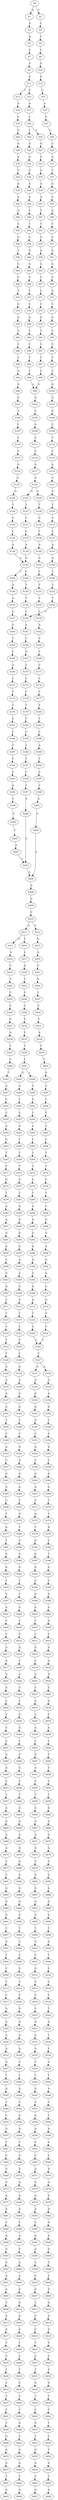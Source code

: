 strict digraph  {
	S0 -> S1 [ label = G ];
	S0 -> S2 [ label = C ];
	S1 -> S3 [ label = A ];
	S2 -> S4 [ label = C ];
	S3 -> S5 [ label = A ];
	S4 -> S6 [ label = T ];
	S5 -> S7 [ label = C ];
	S6 -> S8 [ label = C ];
	S7 -> S9 [ label = G ];
	S8 -> S10 [ label = G ];
	S9 -> S11 [ label = G ];
	S10 -> S12 [ label = G ];
	S11 -> S13 [ label = T ];
	S11 -> S14 [ label = C ];
	S12 -> S15 [ label = C ];
	S13 -> S16 [ label = A ];
	S14 -> S17 [ label = A ];
	S15 -> S18 [ label = A ];
	S16 -> S19 [ label = C ];
	S17 -> S20 [ label = C ];
	S18 -> S21 [ label = C ];
	S19 -> S22 [ label = G ];
	S20 -> S23 [ label = C ];
	S20 -> S24 [ label = T ];
	S21 -> S25 [ label = G ];
	S22 -> S26 [ label = A ];
	S23 -> S27 [ label = G ];
	S24 -> S28 [ label = G ];
	S25 -> S29 [ label = C ];
	S26 -> S30 [ label = A ];
	S27 -> S31 [ label = G ];
	S28 -> S32 [ label = G ];
	S29 -> S33 [ label = G ];
	S30 -> S34 [ label = G ];
	S31 -> S35 [ label = G ];
	S32 -> S36 [ label = G ];
	S33 -> S37 [ label = C ];
	S34 -> S38 [ label = A ];
	S35 -> S39 [ label = A ];
	S36 -> S40 [ label = A ];
	S37 -> S41 [ label = G ];
	S38 -> S42 [ label = A ];
	S39 -> S43 [ label = A ];
	S40 -> S44 [ label = A ];
	S41 -> S45 [ label = C ];
	S42 -> S46 [ label = G ];
	S43 -> S47 [ label = T ];
	S44 -> S48 [ label = C ];
	S45 -> S49 [ label = G ];
	S46 -> S50 [ label = T ];
	S47 -> S51 [ label = T ];
	S48 -> S52 [ label = T ];
	S49 -> S53 [ label = T ];
	S50 -> S54 [ label = G ];
	S51 -> S55 [ label = G ];
	S52 -> S56 [ label = G ];
	S53 -> S57 [ label = C ];
	S54 -> S58 [ label = T ];
	S55 -> S59 [ label = A ];
	S56 -> S60 [ label = G ];
	S57 -> S61 [ label = G ];
	S58 -> S62 [ label = C ];
	S59 -> S63 [ label = A ];
	S60 -> S64 [ label = A ];
	S61 -> S65 [ label = A ];
	S62 -> S66 [ label = C ];
	S63 -> S67 [ label = C ];
	S64 -> S68 [ label = C ];
	S65 -> S69 [ label = C ];
	S66 -> S70 [ label = T ];
	S67 -> S71 [ label = C ];
	S68 -> S72 [ label = C ];
	S69 -> S73 [ label = G ];
	S70 -> S74 [ label = G ];
	S71 -> S75 [ label = C ];
	S72 -> S76 [ label = C ];
	S73 -> S77 [ label = C ];
	S74 -> S78 [ label = G ];
	S75 -> S79 [ label = G ];
	S76 -> S80 [ label = G ];
	S77 -> S81 [ label = G ];
	S78 -> S82 [ label = C ];
	S79 -> S83 [ label = T ];
	S80 -> S84 [ label = T ];
	S81 -> S85 [ label = C ];
	S82 -> S86 [ label = C ];
	S83 -> S87 [ label = C ];
	S84 -> S88 [ label = C ];
	S85 -> S89 [ label = C ];
	S86 -> S90 [ label = T ];
	S87 -> S91 [ label = T ];
	S88 -> S92 [ label = T ];
	S89 -> S93 [ label = T ];
	S90 -> S94 [ label = G ];
	S91 -> S95 [ label = C ];
	S92 -> S96 [ label = C ];
	S93 -> S97 [ label = C ];
	S94 -> S98 [ label = G ];
	S95 -> S99 [ label = G ];
	S96 -> S99 [ label = G ];
	S97 -> S100 [ label = G ];
	S98 -> S101 [ label = G ];
	S99 -> S102 [ label = G ];
	S100 -> S103 [ label = G ];
	S101 -> S104 [ label = T ];
	S102 -> S105 [ label = C ];
	S103 -> S106 [ label = G ];
	S104 -> S107 [ label = C ];
	S105 -> S108 [ label = A ];
	S106 -> S109 [ label = C ];
	S107 -> S110 [ label = C ];
	S108 -> S111 [ label = C ];
	S109 -> S112 [ label = T ];
	S110 -> S113 [ label = C ];
	S111 -> S114 [ label = C ];
	S112 -> S115 [ label = C ];
	S113 -> S116 [ label = G ];
	S114 -> S117 [ label = G ];
	S115 -> S118 [ label = A ];
	S116 -> S119 [ label = A ];
	S117 -> S120 [ label = A ];
	S118 -> S121 [ label = C ];
	S119 -> S122 [ label = G ];
	S120 -> S123 [ label = G ];
	S120 -> S124 [ label = A ];
	S121 -> S125 [ label = G ];
	S122 -> S126 [ label = T ];
	S123 -> S127 [ label = T ];
	S124 -> S128 [ label = T ];
	S125 -> S129 [ label = T ];
	S126 -> S130 [ label = C ];
	S127 -> S131 [ label = C ];
	S128 -> S132 [ label = G ];
	S129 -> S133 [ label = C ];
	S130 -> S134 [ label = C ];
	S131 -> S135 [ label = C ];
	S132 -> S136 [ label = T ];
	S133 -> S137 [ label = C ];
	S134 -> S138 [ label = A ];
	S135 -> S139 [ label = A ];
	S136 -> S140 [ label = A ];
	S137 -> S141 [ label = A ];
	S138 -> S142 [ label = G ];
	S139 -> S142 [ label = G ];
	S140 -> S143 [ label = G ];
	S141 -> S144 [ label = G ];
	S142 -> S145 [ label = T ];
	S142 -> S146 [ label = C ];
	S143 -> S147 [ label = T ];
	S144 -> S148 [ label = C ];
	S145 -> S149 [ label = A ];
	S146 -> S150 [ label = T ];
	S147 -> S151 [ label = T ];
	S148 -> S152 [ label = T ];
	S149 -> S153 [ label = G ];
	S150 -> S154 [ label = T ];
	S151 -> S155 [ label = T ];
	S152 -> S156 [ label = T ];
	S153 -> S157 [ label = G ];
	S154 -> S158 [ label = C ];
	S155 -> S159 [ label = C ];
	S156 -> S158 [ label = C ];
	S157 -> S160 [ label = G ];
	S158 -> S161 [ label = A ];
	S159 -> S162 [ label = A ];
	S160 -> S163 [ label = T ];
	S161 -> S164 [ label = C ];
	S162 -> S165 [ label = C ];
	S163 -> S166 [ label = C ];
	S164 -> S167 [ label = G ];
	S165 -> S168 [ label = T ];
	S166 -> S169 [ label = A ];
	S167 -> S170 [ label = C ];
	S168 -> S171 [ label = C ];
	S169 -> S172 [ label = C ];
	S170 -> S173 [ label = C ];
	S171 -> S174 [ label = C ];
	S172 -> S175 [ label = T ];
	S173 -> S176 [ label = C ];
	S174 -> S177 [ label = T ];
	S175 -> S178 [ label = C ];
	S176 -> S179 [ label = T ];
	S177 -> S180 [ label = T ];
	S178 -> S181 [ label = G ];
	S179 -> S182 [ label = T ];
	S180 -> S183 [ label = T ];
	S181 -> S184 [ label = C ];
	S182 -> S185 [ label = C ];
	S183 -> S186 [ label = C ];
	S184 -> S187 [ label = T ];
	S185 -> S188 [ label = A ];
	S186 -> S189 [ label = A ];
	S187 -> S190 [ label = T ];
	S188 -> S191 [ label = T ];
	S189 -> S192 [ label = T ];
	S190 -> S193 [ label = C ];
	S191 -> S194 [ label = C ];
	S192 -> S195 [ label = C ];
	S193 -> S196 [ label = A ];
	S194 -> S197 [ label = C ];
	S195 -> S198 [ label = C ];
	S196 -> S199 [ label = T ];
	S197 -> S200 [ label = A ];
	S198 -> S201 [ label = A ];
	S199 -> S202 [ label = C ];
	S200 -> S203 [ label = G ];
	S201 -> S204 [ label = G ];
	S202 -> S205 [ label = C ];
	S203 -> S206 [ label = A ];
	S204 -> S206 [ label = A ];
	S205 -> S207 [ label = A ];
	S206 -> S208 [ label = A ];
	S207 -> S203 [ label = G ];
	S208 -> S209 [ label = C ];
	S209 -> S210 [ label = C ];
	S210 -> S211 [ label = A ];
	S210 -> S212 [ label = G ];
	S211 -> S213 [ label = G ];
	S211 -> S214 [ label = C ];
	S212 -> S215 [ label = G ];
	S213 -> S216 [ label = A ];
	S214 -> S217 [ label = C ];
	S215 -> S218 [ label = A ];
	S216 -> S219 [ label = C ];
	S217 -> S220 [ label = A ];
	S218 -> S221 [ label = C ];
	S219 -> S222 [ label = T ];
	S220 -> S223 [ label = C ];
	S221 -> S224 [ label = G ];
	S222 -> S225 [ label = C ];
	S223 -> S226 [ label = C ];
	S224 -> S227 [ label = C ];
	S225 -> S228 [ label = C ];
	S226 -> S229 [ label = C ];
	S227 -> S230 [ label = C ];
	S228 -> S231 [ label = C ];
	S229 -> S232 [ label = C ];
	S230 -> S233 [ label = C ];
	S231 -> S234 [ label = A ];
	S232 -> S235 [ label = T ];
	S233 -> S236 [ label = A ];
	S234 -> S237 [ label = T ];
	S235 -> S238 [ label = T ];
	S236 -> S239 [ label = T ];
	S237 -> S240 [ label = C ];
	S238 -> S241 [ label = C ];
	S239 -> S242 [ label = C ];
	S240 -> S243 [ label = T ];
	S241 -> S244 [ label = C ];
	S241 -> S245 [ label = G ];
	S242 -> S246 [ label = G ];
	S243 -> S247 [ label = G ];
	S244 -> S248 [ label = T ];
	S245 -> S249 [ label = A ];
	S246 -> S250 [ label = T ];
	S247 -> S251 [ label = C ];
	S248 -> S252 [ label = G ];
	S249 -> S253 [ label = T ];
	S250 -> S254 [ label = C ];
	S251 -> S255 [ label = C ];
	S252 -> S256 [ label = T ];
	S253 -> S257 [ label = C ];
	S254 -> S258 [ label = C ];
	S255 -> S259 [ label = A ];
	S256 -> S260 [ label = C ];
	S257 -> S261 [ label = G ];
	S258 -> S262 [ label = T ];
	S259 -> S263 [ label = G ];
	S260 -> S264 [ label = C ];
	S261 -> S265 [ label = T ];
	S262 -> S266 [ label = C ];
	S263 -> S267 [ label = T ];
	S264 -> S268 [ label = T ];
	S265 -> S269 [ label = T ];
	S266 -> S270 [ label = T ];
	S267 -> S271 [ label = C ];
	S268 -> S272 [ label = T ];
	S269 -> S273 [ label = T ];
	S270 -> S274 [ label = T ];
	S271 -> S275 [ label = G ];
	S272 -> S276 [ label = G ];
	S273 -> S277 [ label = G ];
	S274 -> S278 [ label = C ];
	S275 -> S279 [ label = T ];
	S276 -> S280 [ label = T ];
	S277 -> S281 [ label = T ];
	S278 -> S282 [ label = T ];
	S279 -> S283 [ label = A ];
	S280 -> S284 [ label = A ];
	S281 -> S285 [ label = A ];
	S282 -> S286 [ label = C ];
	S283 -> S287 [ label = A ];
	S284 -> S288 [ label = G ];
	S285 -> S289 [ label = G ];
	S286 -> S290 [ label = G ];
	S287 -> S291 [ label = G ];
	S288 -> S292 [ label = G ];
	S289 -> S293 [ label = G ];
	S290 -> S294 [ label = G ];
	S291 -> S295 [ label = A ];
	S292 -> S296 [ label = A ];
	S293 -> S297 [ label = A ];
	S294 -> S298 [ label = A ];
	S295 -> S299 [ label = C ];
	S296 -> S300 [ label = G ];
	S297 -> S301 [ label = A ];
	S298 -> S302 [ label = G ];
	S299 -> S303 [ label = G ];
	S300 -> S304 [ label = A ];
	S301 -> S305 [ label = A ];
	S302 -> S306 [ label = A ];
	S303 -> S307 [ label = G ];
	S304 -> S308 [ label = G ];
	S305 -> S309 [ label = G ];
	S306 -> S310 [ label = G ];
	S307 -> S311 [ label = C ];
	S308 -> S312 [ label = G ];
	S309 -> S313 [ label = G ];
	S310 -> S314 [ label = G ];
	S311 -> S315 [ label = T ];
	S312 -> S316 [ label = T ];
	S313 -> S317 [ label = T ];
	S314 -> S318 [ label = T ];
	S315 -> S319 [ label = C ];
	S316 -> S320 [ label = C ];
	S317 -> S321 [ label = C ];
	S318 -> S322 [ label = C ];
	S319 -> S323 [ label = T ];
	S320 -> S324 [ label = C ];
	S321 -> S325 [ label = C ];
	S322 -> S324 [ label = C ];
	S323 -> S326 [ label = C ];
	S324 -> S327 [ label = C ];
	S325 -> S328 [ label = C ];
	S326 -> S329 [ label = G ];
	S327 -> S330 [ label = A ];
	S327 -> S331 [ label = G ];
	S328 -> S332 [ label = G ];
	S329 -> S333 [ label = A ];
	S330 -> S334 [ label = G ];
	S331 -> S335 [ label = G ];
	S332 -> S336 [ label = A ];
	S333 -> S337 [ label = A ];
	S334 -> S338 [ label = A ];
	S335 -> S339 [ label = A ];
	S336 -> S340 [ label = A ];
	S337 -> S341 [ label = G ];
	S338 -> S342 [ label = G ];
	S339 -> S343 [ label = G ];
	S340 -> S344 [ label = G ];
	S341 -> S345 [ label = T ];
	S342 -> S346 [ label = C ];
	S343 -> S347 [ label = G ];
	S344 -> S348 [ label = T ];
	S345 -> S349 [ label = C ];
	S346 -> S350 [ label = C ];
	S347 -> S351 [ label = C ];
	S348 -> S352 [ label = C ];
	S349 -> S353 [ label = G ];
	S350 -> S354 [ label = A ];
	S351 -> S355 [ label = G ];
	S352 -> S356 [ label = G ];
	S353 -> S357 [ label = C ];
	S354 -> S358 [ label = C ];
	S355 -> S359 [ label = T ];
	S356 -> S360 [ label = A ];
	S357 -> S361 [ label = G ];
	S358 -> S362 [ label = G ];
	S359 -> S363 [ label = G ];
	S360 -> S364 [ label = G ];
	S361 -> S365 [ label = G ];
	S362 -> S366 [ label = G ];
	S363 -> S367 [ label = G ];
	S364 -> S368 [ label = G ];
	S365 -> S369 [ label = C ];
	S366 -> S370 [ label = T ];
	S367 -> S371 [ label = T ];
	S368 -> S372 [ label = T ];
	S369 -> S373 [ label = T ];
	S370 -> S374 [ label = T ];
	S371 -> S375 [ label = A ];
	S372 -> S376 [ label = A ];
	S373 -> S377 [ label = A ];
	S374 -> S378 [ label = A ];
	S375 -> S379 [ label = T ];
	S376 -> S380 [ label = T ];
	S377 -> S381 [ label = T ];
	S378 -> S382 [ label = C ];
	S379 -> S383 [ label = G ];
	S380 -> S384 [ label = A ];
	S381 -> S385 [ label = A ];
	S382 -> S386 [ label = T ];
	S383 -> S387 [ label = A ];
	S384 -> S388 [ label = A ];
	S385 -> S389 [ label = G ];
	S386 -> S390 [ label = G ];
	S387 -> S391 [ label = G ];
	S388 -> S392 [ label = G ];
	S389 -> S393 [ label = T ];
	S390 -> S394 [ label = C ];
	S391 -> S395 [ label = C ];
	S392 -> S396 [ label = T ];
	S393 -> S397 [ label = A ];
	S394 -> S398 [ label = A ];
	S395 -> S399 [ label = G ];
	S396 -> S400 [ label = C ];
	S397 -> S401 [ label = G ];
	S398 -> S402 [ label = G ];
	S399 -> S403 [ label = G ];
	S400 -> S404 [ label = G ];
	S401 -> S405 [ label = C ];
	S402 -> S406 [ label = A ];
	S403 -> S407 [ label = T ];
	S404 -> S408 [ label = T ];
	S405 -> S409 [ label = C ];
	S406 -> S410 [ label = C ];
	S407 -> S411 [ label = C ];
	S408 -> S412 [ label = G ];
	S409 -> S413 [ label = G ];
	S410 -> S414 [ label = G ];
	S411 -> S415 [ label = G ];
	S412 -> S416 [ label = G ];
	S413 -> S417 [ label = A ];
	S414 -> S418 [ label = G ];
	S415 -> S419 [ label = C ];
	S416 -> S420 [ label = T ];
	S417 -> S421 [ label = A ];
	S418 -> S422 [ label = A ];
	S419 -> S423 [ label = A ];
	S420 -> S424 [ label = A ];
	S421 -> S425 [ label = A ];
	S422 -> S426 [ label = C ];
	S423 -> S427 [ label = C ];
	S424 -> S428 [ label = C ];
	S425 -> S429 [ label = C ];
	S426 -> S430 [ label = A ];
	S427 -> S431 [ label = G ];
	S428 -> S432 [ label = C ];
	S429 -> S433 [ label = C ];
	S430 -> S434 [ label = C ];
	S431 -> S435 [ label = C ];
	S432 -> S436 [ label = G ];
	S433 -> S437 [ label = C ];
	S434 -> S438 [ label = A ];
	S435 -> S439 [ label = G ];
	S436 -> S440 [ label = G ];
	S437 -> S441 [ label = C ];
	S438 -> S442 [ label = C ];
	S439 -> S443 [ label = C ];
	S440 -> S444 [ label = T ];
	S441 -> S445 [ label = G ];
	S442 -> S446 [ label = C ];
	S443 -> S447 [ label = G ];
	S444 -> S448 [ label = G ];
	S445 -> S449 [ label = A ];
	S446 -> S450 [ label = T ];
	S447 -> S451 [ label = G ];
	S448 -> S452 [ label = G ];
	S449 -> S453 [ label = C ];
	S450 -> S454 [ label = C ];
	S451 -> S455 [ label = C ];
	S452 -> S456 [ label = T ];
	S453 -> S457 [ label = T ];
	S454 -> S458 [ label = T ];
	S455 -> S459 [ label = T ];
	S456 -> S460 [ label = T ];
	S457 -> S461 [ label = A ];
	S458 -> S462 [ label = A ];
	S459 -> S463 [ label = G ];
	S460 -> S464 [ label = A ];
	S461 -> S465 [ label = G ];
	S462 -> S466 [ label = G ];
	S463 -> S467 [ label = G ];
	S464 -> S468 [ label = G ];
	S465 -> S469 [ label = A ];
	S466 -> S470 [ label = A ];
	S467 -> S471 [ label = A ];
	S468 -> S472 [ label = A ];
	S469 -> S473 [ label = A ];
	S470 -> S474 [ label = A ];
	S471 -> S475 [ label = A ];
	S472 -> S476 [ label = A ];
	S473 -> S477 [ label = T ];
	S474 -> S478 [ label = C ];
	S475 -> S479 [ label = T ];
	S476 -> S480 [ label = G ];
	S477 -> S481 [ label = C ];
	S478 -> S482 [ label = G ];
	S479 -> S483 [ label = G ];
	S480 -> S484 [ label = G ];
	S481 -> S485 [ label = G ];
	S482 -> S486 [ label = A ];
	S483 -> S487 [ label = G ];
	S484 -> S488 [ label = G ];
	S485 -> S489 [ label = G ];
	S486 -> S490 [ label = G ];
	S487 -> S491 [ label = G ];
	S488 -> S492 [ label = G ];
	S489 -> S493 [ label = G ];
	S490 -> S494 [ label = G ];
	S491 -> S495 [ label = G ];
	S492 -> S496 [ label = G ];
	S493 -> S497 [ label = T ];
	S494 -> S498 [ label = T ];
	S495 -> S499 [ label = T ];
	S496 -> S500 [ label = T ];
	S497 -> S501 [ label = A ];
	S498 -> S502 [ label = G ];
	S499 -> S503 [ label = C ];
	S500 -> S504 [ label = C ];
	S501 -> S505 [ label = T ];
	S502 -> S506 [ label = T ];
	S503 -> S507 [ label = C ];
	S504 -> S508 [ label = C ];
	S505 -> S509 [ label = C ];
	S506 -> S510 [ label = C ];
	S507 -> S511 [ label = G ];
	S508 -> S512 [ label = G ];
	S509 -> S513 [ label = C ];
	S510 -> S514 [ label = C ];
	S511 -> S515 [ label = C ];
	S512 -> S516 [ label = T ];
	S513 -> S517 [ label = C ];
	S514 -> S518 [ label = C ];
	S515 -> S519 [ label = C ];
	S516 -> S520 [ label = C ];
	S517 -> S521 [ label = G ];
	S518 -> S522 [ label = T ];
	S519 -> S523 [ label = G ];
	S520 -> S524 [ label = G ];
	S521 -> S525 [ label = A ];
	S522 -> S526 [ label = G ];
	S523 -> S527 [ label = G ];
	S524 -> S528 [ label = G ];
	S525 -> S529 [ label = A ];
	S526 -> S530 [ label = T ];
	S527 -> S531 [ label = A ];
	S528 -> S532 [ label = A ];
	S529 -> S533 [ label = A ];
	S530 -> S534 [ label = C ];
	S531 -> S535 [ label = A ];
	S532 -> S536 [ label = A ];
	S533 -> S537 [ label = G ];
	S534 -> S538 [ label = C ];
	S535 -> S539 [ label = C ];
	S536 -> S540 [ label = C ];
	S537 -> S541 [ label = T ];
	S538 -> S542 [ label = T ];
	S539 -> S543 [ label = T ];
	S540 -> S544 [ label = T ];
	S541 -> S545 [ label = G ];
	S542 -> S546 [ label = A ];
	S543 -> S547 [ label = G ];
	S544 -> S548 [ label = A ];
	S545 -> S549 [ label = T ];
	S546 -> S550 [ label = C ];
	S547 -> S551 [ label = C ];
	S548 -> S552 [ label = C ];
	S549 -> S553 [ label = C ];
	S550 -> S554 [ label = T ];
	S551 -> S555 [ label = A ];
	S552 -> S556 [ label = A ];
	S553 -> S557 [ label = G ];
	S554 -> S558 [ label = A ];
	S555 -> S559 [ label = A ];
	S556 -> S560 [ label = A ];
	S557 -> S561 [ label = T ];
	S558 -> S562 [ label = C ];
	S559 -> S563 [ label = C ];
	S560 -> S564 [ label = C ];
	S561 -> S565 [ label = C ];
	S562 -> S566 [ label = C ];
	S563 -> S567 [ label = C ];
	S564 -> S568 [ label = G ];
	S565 -> S569 [ label = G ];
	S566 -> S570 [ label = A ];
	S567 -> S571 [ label = A ];
	S568 -> S572 [ label = A ];
	S569 -> S573 [ label = G ];
	S570 -> S574 [ label = G ];
	S571 -> S575 [ label = G ];
	S572 -> S576 [ label = A ];
	S573 -> S577 [ label = A ];
	S574 -> S578 [ label = G ];
	S575 -> S579 [ label = A ];
	S576 -> S580 [ label = A ];
	S577 -> S581 [ label = A ];
	S578 -> S582 [ label = A ];
	S579 -> S583 [ label = A ];
	S580 -> S584 [ label = A ];
	S581 -> S585 [ label = C ];
	S582 -> S586 [ label = G ];
	S583 -> S587 [ label = C ];
	S584 -> S588 [ label = C ];
	S585 -> S589 [ label = A ];
	S586 -> S590 [ label = A ];
	S587 -> S591 [ label = A ];
	S588 -> S592 [ label = A ];
	S589 -> S593 [ label = G ];
	S590 -> S594 [ label = G ];
	S591 -> S595 [ label = G ];
	S592 -> S596 [ label = G ];
	S593 -> S597 [ label = G ];
	S594 -> S598 [ label = T ];
	S595 -> S599 [ label = C ];
	S596 -> S600 [ label = A ];
	S597 -> S601 [ label = A ];
	S598 -> S602 [ label = C ];
	S599 -> S603 [ label = C ];
	S600 -> S604 [ label = A ];
	S601 -> S605 [ label = A ];
	S602 -> S606 [ label = A ];
	S603 -> S607 [ label = G ];
	S604 -> S608 [ label = G ];
	S605 -> S609 [ label = T ];
	S606 -> S610 [ label = G ];
	S607 -> S611 [ label = T ];
	S608 -> S612 [ label = G ];
	S609 -> S613 [ label = A ];
	S610 -> S614 [ label = G ];
	S611 -> S615 [ label = C ];
	S612 -> S616 [ label = G ];
	S613 -> S617 [ label = G ];
	S614 -> S618 [ label = A ];
	S615 -> S619 [ label = C ];
	S616 -> S620 [ label = G ];
	S617 -> S621 [ label = T ];
	S618 -> S622 [ label = C ];
	S619 -> S623 [ label = T ];
	S620 -> S624 [ label = T ];
	S621 -> S625 [ label = C ];
	S622 -> S626 [ label = C ];
	S623 -> S627 [ label = C ];
	S624 -> S628 [ label = C ];
	S625 -> S629 [ label = T ];
	S626 -> S630 [ label = A ];
	S627 -> S631 [ label = T ];
	S628 -> S632 [ label = T ];
	S629 -> S633 [ label = C ];
	S630 -> S634 [ label = G ];
	S631 -> S635 [ label = G ];
	S632 -> S636 [ label = C ];
	S633 -> S637 [ label = T ];
	S634 -> S638 [ label = T ];
	S635 -> S639 [ label = T ];
	S636 -> S640 [ label = T ];
	S637 -> S641 [ label = C ];
	S638 -> S642 [ label = C ];
	S639 -> S643 [ label = C ];
	S640 -> S644 [ label = C ];
	S641 -> S645 [ label = T ];
	S642 -> S646 [ label = T ];
	S643 -> S647 [ label = G ];
	S644 -> S648 [ label = G ];
	S645 -> S649 [ label = G ];
	S646 -> S650 [ label = C ];
	S647 -> S651 [ label = T ];
	S648 -> S652 [ label = T ];
	S649 -> S653 [ label = A ];
	S650 -> S654 [ label = T ];
	S651 -> S655 [ label = G ];
	S652 -> S656 [ label = G ];
	S653 -> S657 [ label = G ];
	S654 -> S658 [ label = G ];
	S655 -> S659 [ label = G ];
	S656 -> S660 [ label = G ];
	S657 -> S661 [ label = T ];
	S658 -> S662 [ label = T ];
	S659 -> S663 [ label = T ];
	S660 -> S664 [ label = T ];
	S661 -> S665 [ label = A ];
	S662 -> S666 [ label = A ];
	S663 -> S667 [ label = A ];
	S664 -> S668 [ label = A ];
}
